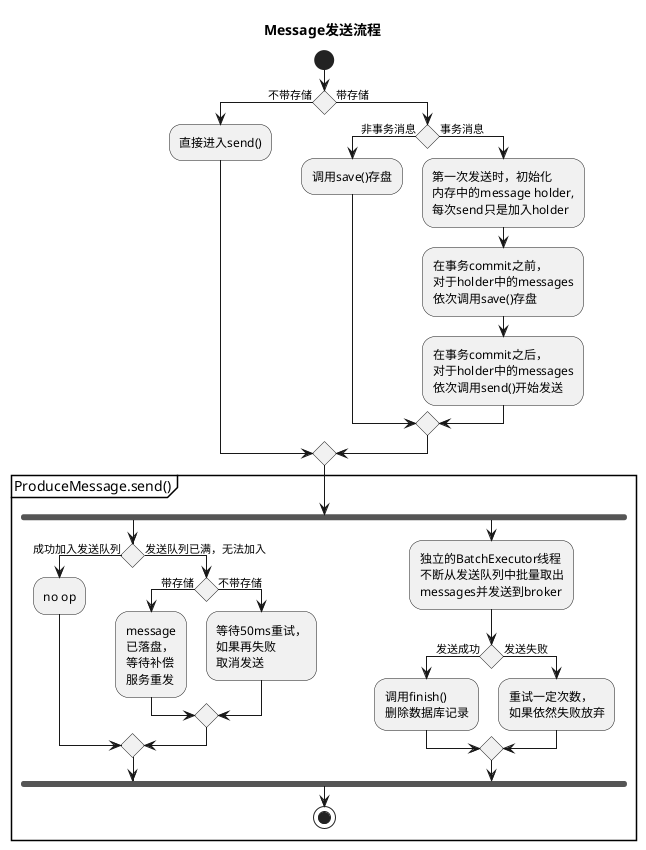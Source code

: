 @startuml
title Message发送流程
start
  if () then (不带存储)
    :直接进入send();
  else (带存储)
    if () then (非事务消息)
      :调用save()存盘;
    else (事务消息)
      :第一次发送时，初始化
      内存中的message holder,
      每次send只是加入holder;
      :在事务commit之前，
      对于holder中的messages
      依次调用save()存盘;
      :在事务commit之后，
      对于holder中的messages
      依次调用send()开始发送;
    endif
  endif

partition ProduceMessage.send() {
  fork
    if () then (成功加入发送队列)
      :no op;
    else (发送队列已满，无法加入)
      if () then (带存储)
        :message
        已落盘，
        等待补偿
        服务重发;
      else (不带存储)
        :等待50ms重试，
        如果再失败
        取消发送;
      endif
    endif
  fork again
    :独立的BatchExecutor线程
    不断从发送队列中批量取出
    messages并发送到broker;
    if () then (发送成功)
      :调用finish()
      删除数据库记录;
    else (发送失败)
      :重试一定次数，
      如果依然失败放弃;
    endif
  end fork
  stop
}

@enduml